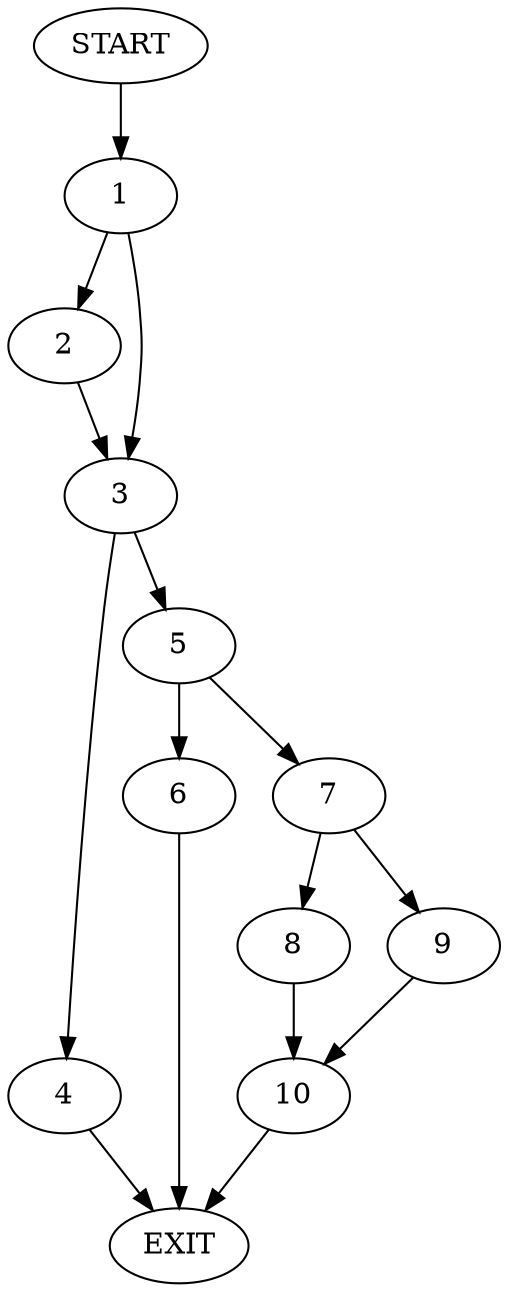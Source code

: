 digraph {
0 [label="START"]
11 [label="EXIT"]
0 -> 1
1 -> 2
1 -> 3
2 -> 3
3 -> 4
3 -> 5
5 -> 6
5 -> 7
4 -> 11
7 -> 8
7 -> 9
6 -> 11
8 -> 10
9 -> 10
10 -> 11
}
